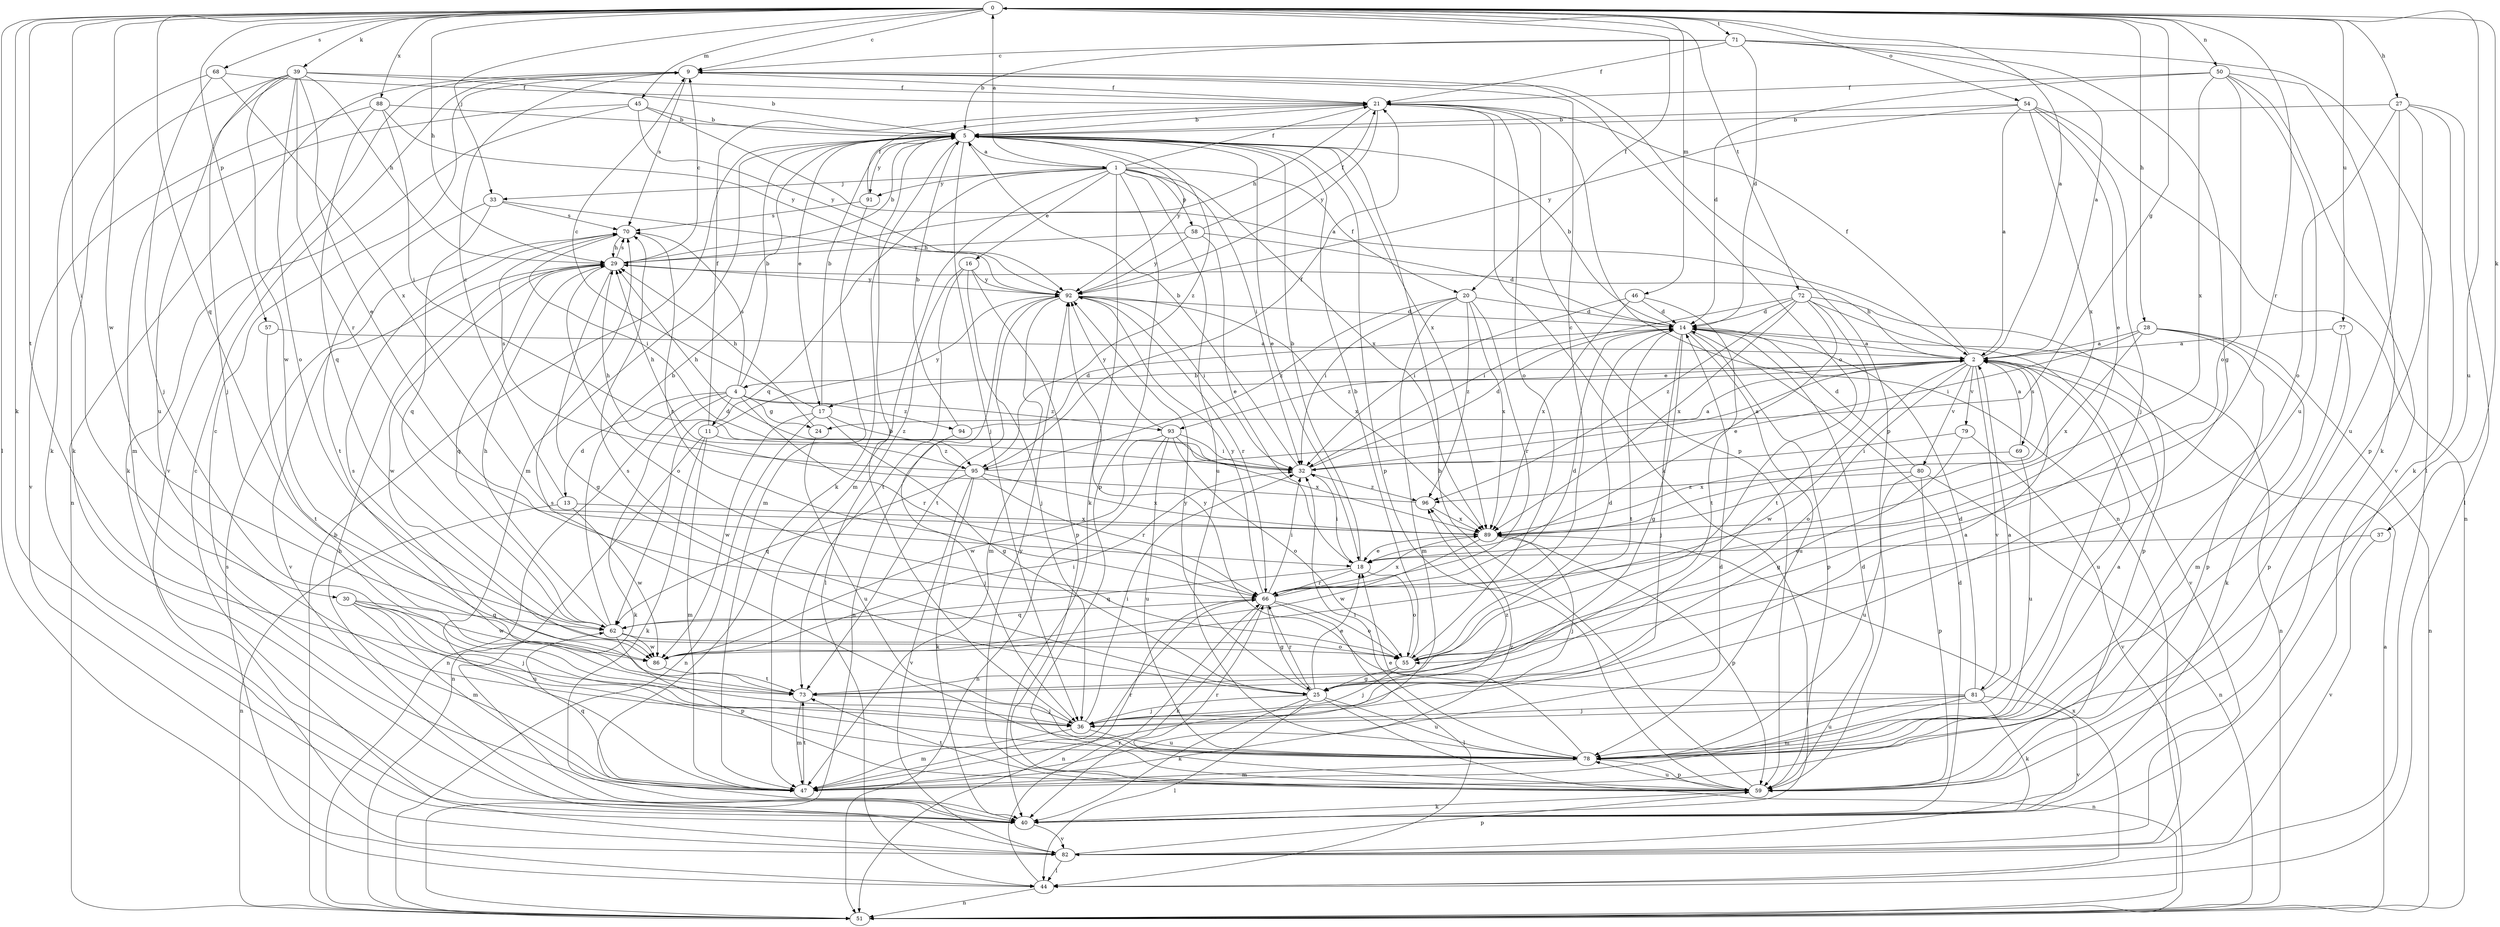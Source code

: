 strict digraph  {
0;
1;
2;
4;
5;
9;
11;
13;
14;
16;
17;
18;
20;
21;
24;
25;
27;
28;
29;
30;
32;
33;
36;
37;
39;
40;
44;
45;
46;
47;
50;
51;
54;
55;
57;
58;
59;
62;
66;
68;
69;
70;
71;
72;
73;
77;
78;
79;
80;
81;
82;
86;
88;
89;
91;
92;
93;
94;
95;
96;
0 -> 9  [label=c];
0 -> 20  [label=f];
0 -> 24  [label=g];
0 -> 27  [label=h];
0 -> 28  [label=h];
0 -> 29  [label=h];
0 -> 30  [label=i];
0 -> 33  [label=j];
0 -> 37  [label=k];
0 -> 39  [label=k];
0 -> 40  [label=k];
0 -> 44  [label=l];
0 -> 45  [label=m];
0 -> 46  [label=m];
0 -> 50  [label=n];
0 -> 54  [label=o];
0 -> 57  [label=p];
0 -> 62  [label=q];
0 -> 66  [label=r];
0 -> 68  [label=s];
0 -> 71  [label=t];
0 -> 72  [label=t];
0 -> 73  [label=t];
0 -> 77  [label=u];
0 -> 78  [label=u];
0 -> 86  [label=w];
0 -> 88  [label=x];
1 -> 0  [label=a];
1 -> 16  [label=e];
1 -> 20  [label=f];
1 -> 21  [label=f];
1 -> 32  [label=i];
1 -> 33  [label=j];
1 -> 40  [label=k];
1 -> 47  [label=m];
1 -> 58  [label=p];
1 -> 59  [label=p];
1 -> 62  [label=q];
1 -> 78  [label=u];
1 -> 89  [label=x];
1 -> 91  [label=y];
2 -> 0  [label=a];
2 -> 4  [label=b];
2 -> 17  [label=e];
2 -> 21  [label=f];
2 -> 29  [label=h];
2 -> 55  [label=o];
2 -> 69  [label=s];
2 -> 78  [label=u];
2 -> 79  [label=v];
2 -> 80  [label=v];
2 -> 81  [label=v];
2 -> 86  [label=w];
2 -> 93  [label=z];
4 -> 5  [label=b];
4 -> 11  [label=d];
4 -> 13  [label=d];
4 -> 24  [label=g];
4 -> 40  [label=k];
4 -> 51  [label=n];
4 -> 66  [label=r];
4 -> 70  [label=s];
4 -> 93  [label=z];
4 -> 94  [label=z];
5 -> 1  [label=a];
5 -> 17  [label=e];
5 -> 18  [label=e];
5 -> 36  [label=j];
5 -> 40  [label=k];
5 -> 47  [label=m];
5 -> 59  [label=p];
5 -> 89  [label=x];
5 -> 91  [label=y];
5 -> 92  [label=y];
5 -> 95  [label=z];
9 -> 21  [label=f];
9 -> 51  [label=n];
9 -> 55  [label=o];
9 -> 59  [label=p];
9 -> 70  [label=s];
9 -> 82  [label=v];
11 -> 21  [label=f];
11 -> 40  [label=k];
11 -> 47  [label=m];
11 -> 51  [label=n];
11 -> 92  [label=y];
11 -> 95  [label=z];
13 -> 9  [label=c];
13 -> 51  [label=n];
13 -> 86  [label=w];
13 -> 89  [label=x];
14 -> 2  [label=a];
14 -> 5  [label=b];
14 -> 25  [label=g];
14 -> 36  [label=j];
14 -> 51  [label=n];
14 -> 59  [label=p];
14 -> 73  [label=t];
14 -> 78  [label=u];
16 -> 36  [label=j];
16 -> 44  [label=l];
16 -> 59  [label=p];
16 -> 73  [label=t];
16 -> 92  [label=y];
17 -> 5  [label=b];
17 -> 9  [label=c];
17 -> 25  [label=g];
17 -> 51  [label=n];
17 -> 86  [label=w];
17 -> 95  [label=z];
18 -> 5  [label=b];
18 -> 32  [label=i];
18 -> 55  [label=o];
18 -> 62  [label=q];
18 -> 66  [label=r];
20 -> 14  [label=d];
20 -> 32  [label=i];
20 -> 47  [label=m];
20 -> 66  [label=r];
20 -> 89  [label=x];
20 -> 95  [label=z];
20 -> 96  [label=z];
21 -> 5  [label=b];
21 -> 29  [label=h];
21 -> 40  [label=k];
21 -> 51  [label=n];
21 -> 55  [label=o];
21 -> 59  [label=p];
21 -> 92  [label=y];
24 -> 29  [label=h];
24 -> 78  [label=u];
25 -> 2  [label=a];
25 -> 18  [label=e];
25 -> 36  [label=j];
25 -> 40  [label=k];
25 -> 44  [label=l];
25 -> 51  [label=n];
25 -> 66  [label=r];
25 -> 70  [label=s];
25 -> 78  [label=u];
25 -> 92  [label=y];
27 -> 5  [label=b];
27 -> 40  [label=k];
27 -> 44  [label=l];
27 -> 55  [label=o];
27 -> 59  [label=p];
27 -> 78  [label=u];
28 -> 2  [label=a];
28 -> 32  [label=i];
28 -> 40  [label=k];
28 -> 51  [label=n];
28 -> 59  [label=p];
28 -> 89  [label=x];
29 -> 5  [label=b];
29 -> 9  [label=c];
29 -> 25  [label=g];
29 -> 55  [label=o];
29 -> 62  [label=q];
29 -> 70  [label=s];
29 -> 82  [label=v];
29 -> 86  [label=w];
29 -> 92  [label=y];
30 -> 36  [label=j];
30 -> 47  [label=m];
30 -> 62  [label=q];
30 -> 78  [label=u];
30 -> 86  [label=w];
32 -> 2  [label=a];
32 -> 5  [label=b];
32 -> 14  [label=d];
32 -> 29  [label=h];
32 -> 96  [label=z];
33 -> 62  [label=q];
33 -> 70  [label=s];
33 -> 73  [label=t];
33 -> 92  [label=y];
36 -> 5  [label=b];
36 -> 32  [label=i];
36 -> 47  [label=m];
36 -> 78  [label=u];
36 -> 96  [label=z];
37 -> 18  [label=e];
37 -> 82  [label=v];
39 -> 5  [label=b];
39 -> 18  [label=e];
39 -> 21  [label=f];
39 -> 29  [label=h];
39 -> 36  [label=j];
39 -> 40  [label=k];
39 -> 55  [label=o];
39 -> 66  [label=r];
39 -> 78  [label=u];
39 -> 86  [label=w];
40 -> 14  [label=d];
40 -> 29  [label=h];
40 -> 82  [label=v];
44 -> 51  [label=n];
44 -> 66  [label=r];
44 -> 70  [label=s];
44 -> 89  [label=x];
45 -> 2  [label=a];
45 -> 5  [label=b];
45 -> 40  [label=k];
45 -> 47  [label=m];
45 -> 92  [label=y];
46 -> 14  [label=d];
46 -> 32  [label=i];
46 -> 73  [label=t];
46 -> 89  [label=x];
47 -> 9  [label=c];
47 -> 14  [label=d];
47 -> 62  [label=q];
47 -> 66  [label=r];
47 -> 73  [label=t];
47 -> 96  [label=z];
50 -> 14  [label=d];
50 -> 21  [label=f];
50 -> 40  [label=k];
50 -> 55  [label=o];
50 -> 78  [label=u];
50 -> 82  [label=v];
50 -> 89  [label=x];
51 -> 2  [label=a];
51 -> 5  [label=b];
54 -> 2  [label=a];
54 -> 5  [label=b];
54 -> 18  [label=e];
54 -> 36  [label=j];
54 -> 51  [label=n];
54 -> 89  [label=x];
54 -> 92  [label=y];
55 -> 5  [label=b];
55 -> 14  [label=d];
55 -> 25  [label=g];
55 -> 36  [label=j];
57 -> 2  [label=a];
57 -> 73  [label=t];
58 -> 14  [label=d];
58 -> 18  [label=e];
58 -> 21  [label=f];
58 -> 29  [label=h];
58 -> 92  [label=y];
59 -> 5  [label=b];
59 -> 14  [label=d];
59 -> 40  [label=k];
59 -> 66  [label=r];
59 -> 73  [label=t];
59 -> 78  [label=u];
59 -> 92  [label=y];
62 -> 5  [label=b];
62 -> 29  [label=h];
62 -> 55  [label=o];
62 -> 59  [label=p];
62 -> 86  [label=w];
66 -> 9  [label=c];
66 -> 14  [label=d];
66 -> 25  [label=g];
66 -> 32  [label=i];
66 -> 40  [label=k];
66 -> 44  [label=l];
66 -> 51  [label=n];
66 -> 55  [label=o];
66 -> 62  [label=q];
66 -> 89  [label=x];
66 -> 92  [label=y];
68 -> 21  [label=f];
68 -> 36  [label=j];
68 -> 40  [label=k];
68 -> 89  [label=x];
69 -> 2  [label=a];
69 -> 78  [label=u];
69 -> 89  [label=x];
70 -> 29  [label=h];
70 -> 32  [label=i];
70 -> 66  [label=r];
71 -> 2  [label=a];
71 -> 5  [label=b];
71 -> 9  [label=c];
71 -> 14  [label=d];
71 -> 21  [label=f];
71 -> 25  [label=g];
71 -> 44  [label=l];
72 -> 14  [label=d];
72 -> 18  [label=e];
72 -> 32  [label=i];
72 -> 59  [label=p];
72 -> 73  [label=t];
72 -> 82  [label=v];
72 -> 89  [label=x];
72 -> 96  [label=z];
73 -> 36  [label=j];
73 -> 47  [label=m];
73 -> 70  [label=s];
77 -> 2  [label=a];
77 -> 47  [label=m];
77 -> 59  [label=p];
78 -> 2  [label=a];
78 -> 18  [label=e];
78 -> 32  [label=i];
78 -> 47  [label=m];
78 -> 59  [label=p];
78 -> 70  [label=s];
79 -> 25  [label=g];
79 -> 32  [label=i];
79 -> 82  [label=v];
80 -> 14  [label=d];
80 -> 51  [label=n];
80 -> 59  [label=p];
80 -> 78  [label=u];
80 -> 96  [label=z];
81 -> 2  [label=a];
81 -> 14  [label=d];
81 -> 36  [label=j];
81 -> 40  [label=k];
81 -> 47  [label=m];
81 -> 78  [label=u];
81 -> 82  [label=v];
81 -> 92  [label=y];
82 -> 9  [label=c];
82 -> 44  [label=l];
82 -> 59  [label=p];
86 -> 32  [label=i];
86 -> 73  [label=t];
88 -> 5  [label=b];
88 -> 32  [label=i];
88 -> 62  [label=q];
88 -> 82  [label=v];
88 -> 92  [label=y];
89 -> 18  [label=e];
89 -> 36  [label=j];
89 -> 59  [label=p];
89 -> 86  [label=w];
91 -> 21  [label=f];
91 -> 47  [label=m];
91 -> 70  [label=s];
92 -> 14  [label=d];
92 -> 32  [label=i];
92 -> 47  [label=m];
92 -> 51  [label=n];
92 -> 66  [label=r];
92 -> 73  [label=t];
92 -> 89  [label=x];
93 -> 32  [label=i];
93 -> 51  [label=n];
93 -> 55  [label=o];
93 -> 78  [label=u];
93 -> 86  [label=w];
93 -> 89  [label=x];
93 -> 92  [label=y];
94 -> 5  [label=b];
94 -> 14  [label=d];
94 -> 36  [label=j];
95 -> 2  [label=a];
95 -> 21  [label=f];
95 -> 29  [label=h];
95 -> 40  [label=k];
95 -> 62  [label=q];
95 -> 66  [label=r];
95 -> 70  [label=s];
95 -> 82  [label=v];
95 -> 89  [label=x];
96 -> 29  [label=h];
96 -> 89  [label=x];
}
